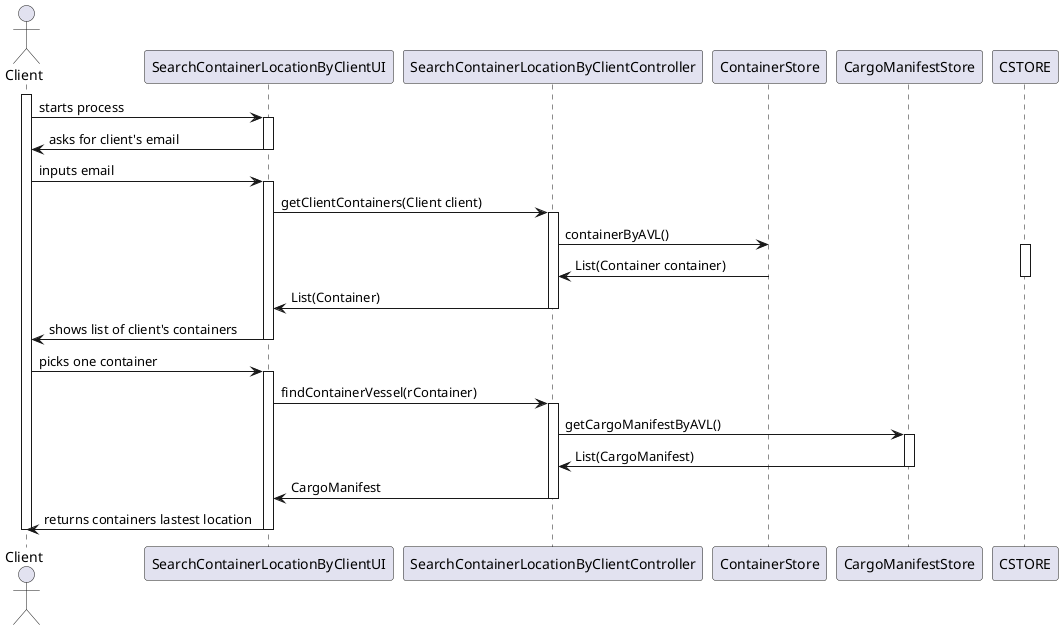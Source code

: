 @startuml

actor Client as ACT
participant SearchContainerLocationByClientUI as UI
participant SearchContainerLocationByClientController as CTRL
participant ContainerStore as CStore
participant CargoManifestStore as CMStore

activate ACT
ACT -> UI : starts process
activate UI
UI -> ACT : asks for client's email
deactivate UI

ACT -> UI : inputs email
activate UI
UI -> CTRL : getClientContainers(Client client)
activate CTRL
CTRL -> CStore : containerByAVL()
activate CSTORE
CStore -> CTRL : List(Container container)
deactivate CSTORE
CTRL -> UI : List(Container)
deactivate CTRL
UI -> ACT : shows list of client's containers
deactivate UI

ACT -> UI : picks one container
activate UI
UI -> CTRL : findContainerVessel(rContainer)
activate CTRL
CTRL -> CMStore : getCargoManifestByAVL()
activate CMStore
CMStore -> CTRL : List(CargoManifest)
deactivate CMStore
CTRL -> UI : CargoManifest
deactivate CTRL

UI -> ACT : returns containers lastest location
deactivate UI
deactivate ACT

@enduml
